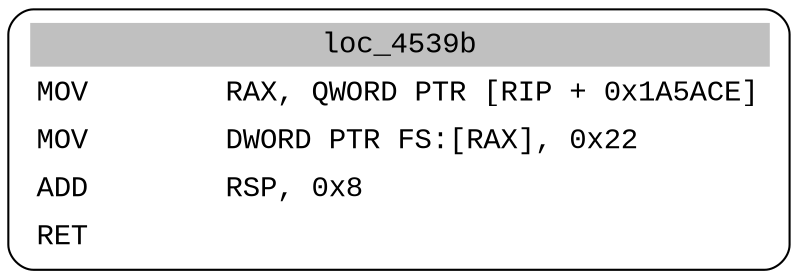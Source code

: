 digraph asm_graph {
1941 [
shape="Mrecord" fontname="Courier New"label =<<table border="0" cellborder="0" cellpadding="3"><tr><td align="center" colspan="2" bgcolor="grey">loc_4539b</td></tr><tr><td align="left">MOV        RAX, QWORD PTR [RIP + 0x1A5ACE]</td></tr><tr><td align="left">MOV        DWORD PTR FS:[RAX], 0x22</td></tr><tr><td align="left">ADD        RSP, 0x8</td></tr><tr><td align="left">RET        </td></tr></table>> ];
}